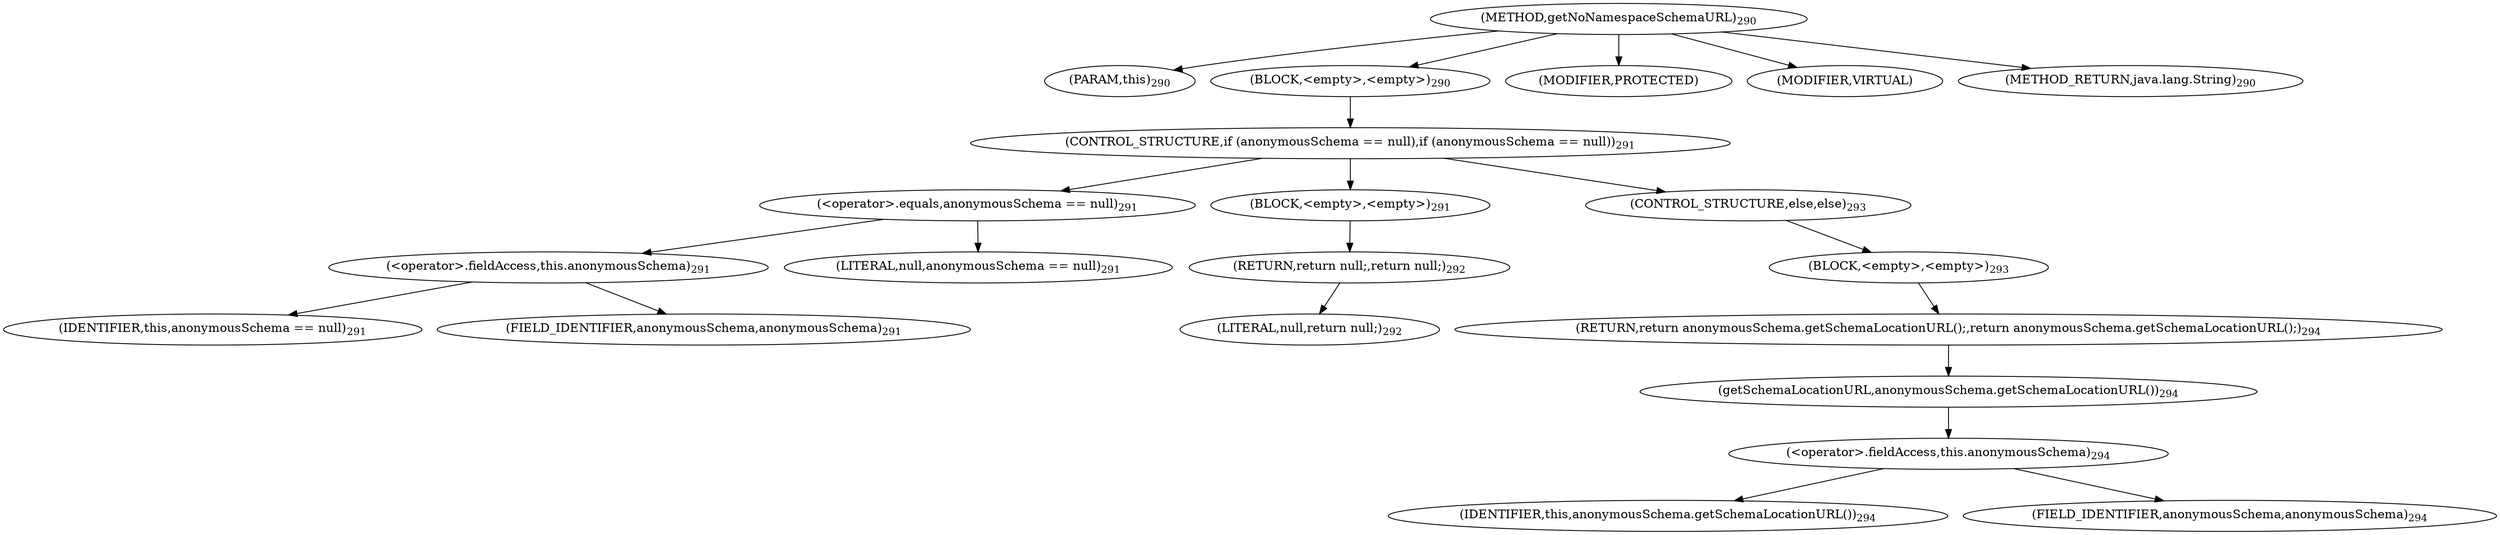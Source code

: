 digraph "getNoNamespaceSchemaURL" {  
"535" [label = <(METHOD,getNoNamespaceSchemaURL)<SUB>290</SUB>> ]
"536" [label = <(PARAM,this)<SUB>290</SUB>> ]
"537" [label = <(BLOCK,&lt;empty&gt;,&lt;empty&gt;)<SUB>290</SUB>> ]
"538" [label = <(CONTROL_STRUCTURE,if (anonymousSchema == null),if (anonymousSchema == null))<SUB>291</SUB>> ]
"539" [label = <(&lt;operator&gt;.equals,anonymousSchema == null)<SUB>291</SUB>> ]
"540" [label = <(&lt;operator&gt;.fieldAccess,this.anonymousSchema)<SUB>291</SUB>> ]
"541" [label = <(IDENTIFIER,this,anonymousSchema == null)<SUB>291</SUB>> ]
"542" [label = <(FIELD_IDENTIFIER,anonymousSchema,anonymousSchema)<SUB>291</SUB>> ]
"543" [label = <(LITERAL,null,anonymousSchema == null)<SUB>291</SUB>> ]
"544" [label = <(BLOCK,&lt;empty&gt;,&lt;empty&gt;)<SUB>291</SUB>> ]
"545" [label = <(RETURN,return null;,return null;)<SUB>292</SUB>> ]
"546" [label = <(LITERAL,null,return null;)<SUB>292</SUB>> ]
"547" [label = <(CONTROL_STRUCTURE,else,else)<SUB>293</SUB>> ]
"548" [label = <(BLOCK,&lt;empty&gt;,&lt;empty&gt;)<SUB>293</SUB>> ]
"549" [label = <(RETURN,return anonymousSchema.getSchemaLocationURL();,return anonymousSchema.getSchemaLocationURL();)<SUB>294</SUB>> ]
"550" [label = <(getSchemaLocationURL,anonymousSchema.getSchemaLocationURL())<SUB>294</SUB>> ]
"551" [label = <(&lt;operator&gt;.fieldAccess,this.anonymousSchema)<SUB>294</SUB>> ]
"552" [label = <(IDENTIFIER,this,anonymousSchema.getSchemaLocationURL())<SUB>294</SUB>> ]
"553" [label = <(FIELD_IDENTIFIER,anonymousSchema,anonymousSchema)<SUB>294</SUB>> ]
"554" [label = <(MODIFIER,PROTECTED)> ]
"555" [label = <(MODIFIER,VIRTUAL)> ]
"556" [label = <(METHOD_RETURN,java.lang.String)<SUB>290</SUB>> ]
  "535" -> "536" 
  "535" -> "537" 
  "535" -> "554" 
  "535" -> "555" 
  "535" -> "556" 
  "537" -> "538" 
  "538" -> "539" 
  "538" -> "544" 
  "538" -> "547" 
  "539" -> "540" 
  "539" -> "543" 
  "540" -> "541" 
  "540" -> "542" 
  "544" -> "545" 
  "545" -> "546" 
  "547" -> "548" 
  "548" -> "549" 
  "549" -> "550" 
  "550" -> "551" 
  "551" -> "552" 
  "551" -> "553" 
}
